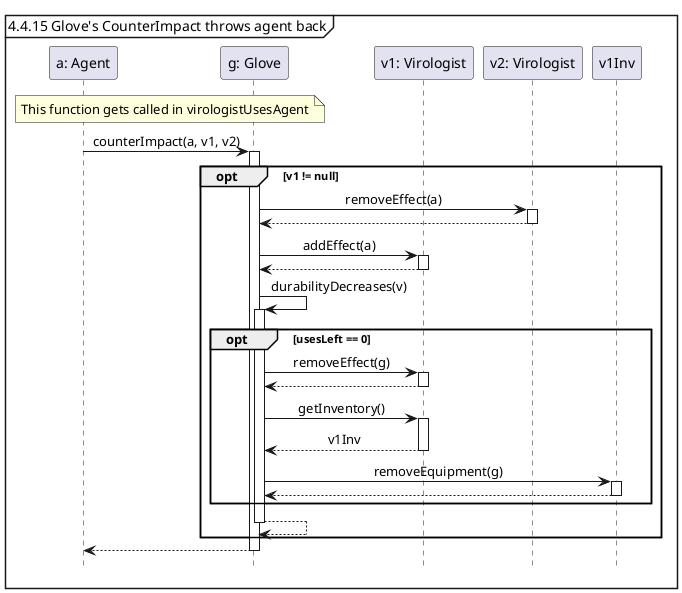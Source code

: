 @startuml
'https://plantuml.com/sequence-diagram

hide footbox
skinparam sequenceMessageAlign center

mainframe 4.4.15 Glove's CounterImpact throws agent back

participant "a: Agent" as a
participant "g: Glove" as g
participant "v1: Virologist" as v1
participant "v2: Virologist" as v2

note over a, g : This function gets called in virologistUsesAgent
a-> g ++: counterImpact(a, v1, v2)
    opt v1 != null
        g -> v2 ++: removeEffect(a)
        return
        g -> v1 ++: addEffect(a)
        return
        g -> g ++: durabilityDecreases(v) /'Should have an unbreaking enchantment'/
        opt usesLeft == 0
            g -> v1 ++: removeEffect(g)
            return
            g -> v1 ++ : getInventory()
            return v1Inv
            g -> v1Inv ++ : removeEquipment(g)
            return
        end
        return
    end
return

@enduml